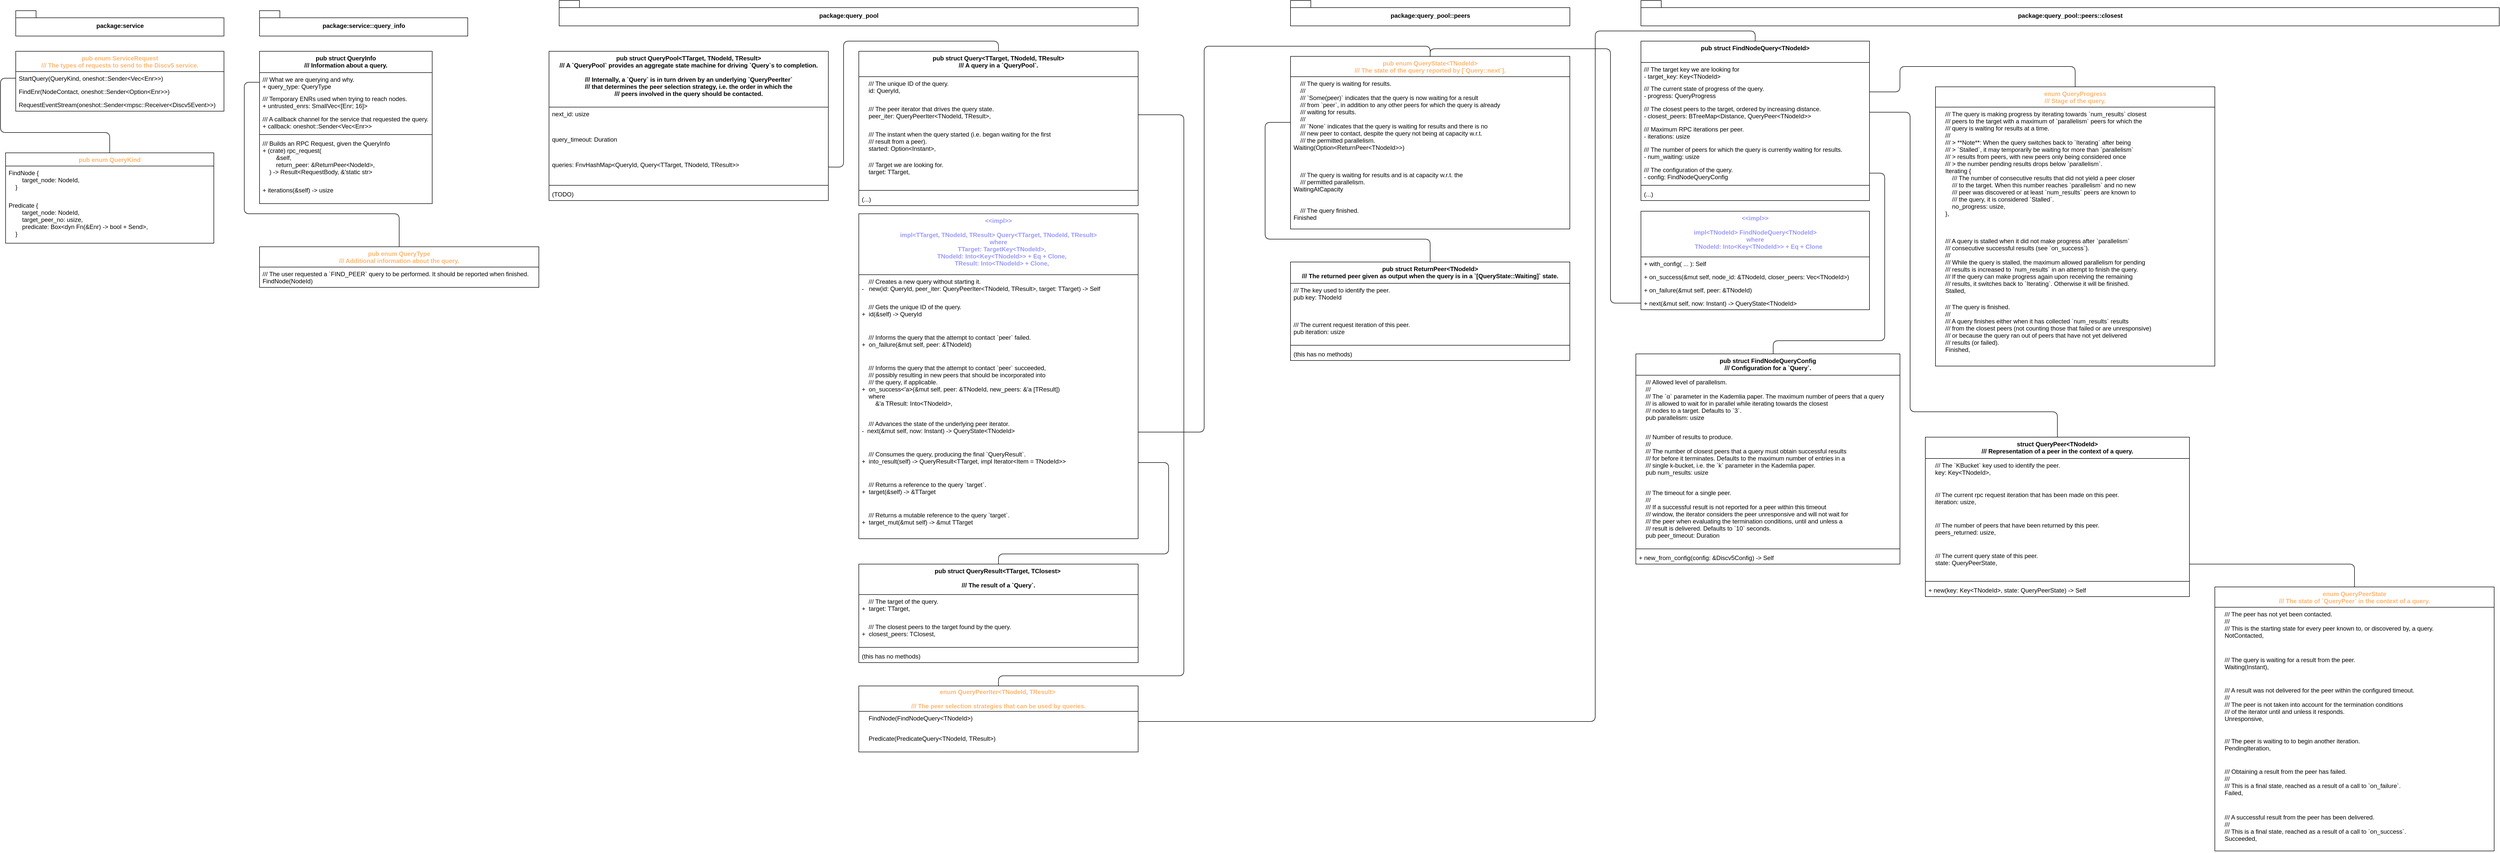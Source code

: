 <mxfile version="13.6.5">
    <diagram id="A8SA5iqdQammDAhF5BSR" name="Page-1">
        <mxGraphModel dx="2901" dy="1679" grid="1" gridSize="10" guides="1" tooltips="1" connect="1" arrows="1" fold="1" page="1" pageScale="1" pageWidth="827" pageHeight="1169" math="0" shadow="0">
            <root>
                <mxCell id="0"/>
                <mxCell id="1" parent="0"/>
                <mxCell id="6" value="package:service" style="shape=folder;fontStyle=1;spacingTop=10;tabWidth=40;tabHeight=14;tabPosition=left;html=1;" parent="1" vertex="1">
                    <mxGeometry x="40" y="40" width="410" height="50" as="geometry"/>
                </mxCell>
                <mxCell id="7" value="pub enum ServiceRequest&#10;/// The types of requests to send to the Discv5 service." style="swimlane;fontStyle=1;childLayout=stackLayout;horizontal=1;startSize=40;fillColor=none;horizontalStack=0;resizeParent=1;resizeParentMax=0;resizeLast=0;collapsible=1;marginBottom=0;fontColor=#FFB570;" parent="1" vertex="1">
                    <mxGeometry x="40" y="120" width="410" height="118" as="geometry">
                        <mxRectangle x="90" y="140" width="90" height="26" as="alternateBounds"/>
                    </mxGeometry>
                </mxCell>
                <mxCell id="8" value="StartQuery(QueryKind, oneshot::Sender&lt;Vec&lt;Enr&gt;&gt;)" style="text;strokeColor=none;fillColor=none;align=left;verticalAlign=top;spacingLeft=4;spacingRight=4;overflow=hidden;rotatable=0;points=[[0,0.5],[1,0.5]];portConstraint=eastwest;" parent="7" vertex="1">
                    <mxGeometry y="40" width="410" height="26" as="geometry"/>
                </mxCell>
                <mxCell id="9" value="FindEnr(NodeContact, oneshot::Sender&lt;Option&lt;Enr&gt;&gt;)" style="text;strokeColor=none;fillColor=none;align=left;verticalAlign=top;spacingLeft=4;spacingRight=4;overflow=hidden;rotatable=0;points=[[0,0.5],[1,0.5]];portConstraint=eastwest;" parent="7" vertex="1">
                    <mxGeometry y="66" width="410" height="26" as="geometry"/>
                </mxCell>
                <mxCell id="10" value="RequestEventStream(oneshot::Sender&lt;mpsc::Receiver&lt;Discv5Event&gt;&gt;)" style="text;strokeColor=none;fillColor=none;align=left;verticalAlign=top;spacingLeft=4;spacingRight=4;overflow=hidden;rotatable=0;points=[[0,0.5],[1,0.5]];portConstraint=eastwest;" parent="7" vertex="1">
                    <mxGeometry y="92" width="410" height="26" as="geometry"/>
                </mxCell>
                <mxCell id="15" value="" style="endArrow=none;html=1;edgeStyle=orthogonalEdgeStyle;entryX=0.5;entryY=0;entryDx=0;entryDy=0;" parent="1" source="8" target="11" edge="1">
                    <mxGeometry relative="1" as="geometry">
                        <mxPoint x="110" y="550" as="sourcePoint"/>
                        <mxPoint x="270" y="550" as="targetPoint"/>
                        <Array as="points">
                            <mxPoint x="10" y="173"/>
                            <mxPoint x="10" y="280"/>
                            <mxPoint x="225" y="280"/>
                        </Array>
                    </mxGeometry>
                </mxCell>
                <mxCell id="11" value="pub enum QueryKind" style="swimlane;fontStyle=1;childLayout=stackLayout;horizontal=1;startSize=26;fillColor=none;horizontalStack=0;resizeParent=1;resizeParentMax=0;resizeLast=0;collapsible=1;marginBottom=0;fontColor=#FFB570;" parent="1" vertex="1">
                    <mxGeometry x="20" y="320" width="410" height="178" as="geometry">
                        <mxRectangle x="90" y="140" width="90" height="26" as="alternateBounds"/>
                    </mxGeometry>
                </mxCell>
                <mxCell id="12" value="FindNode {&#10;        target_node: NodeId,&#10;    }" style="text;strokeColor=none;fillColor=none;align=left;verticalAlign=top;spacingLeft=4;spacingRight=4;overflow=hidden;rotatable=0;points=[[0,0.5],[1,0.5]];portConstraint=eastwest;" parent="11" vertex="1">
                    <mxGeometry y="26" width="410" height="64" as="geometry"/>
                </mxCell>
                <mxCell id="13" value="Predicate {&#10;        target_node: NodeId,&#10;        target_peer_no: usize,&#10;        predicate: Box&lt;dyn Fn(&amp;Enr) -&gt; bool + Send&gt;,&#10;    }" style="text;strokeColor=none;fillColor=none;align=left;verticalAlign=top;spacingLeft=4;spacingRight=4;overflow=hidden;rotatable=0;points=[[0,0.5],[1,0.5]];portConstraint=eastwest;" parent="11" vertex="1">
                    <mxGeometry y="90" width="410" height="88" as="geometry"/>
                </mxCell>
                <mxCell id="18" value="package:service::query_info" style="shape=folder;fontStyle=1;spacingTop=10;tabWidth=40;tabHeight=14;tabPosition=left;html=1;" parent="1" vertex="1">
                    <mxGeometry x="520" y="40" width="410" height="50" as="geometry"/>
                </mxCell>
                <mxCell id="19" value="pub struct QueryInfo&#10;/// Information about a query." style="swimlane;fontStyle=1;align=center;verticalAlign=top;childLayout=stackLayout;horizontal=1;startSize=42;horizontalStack=0;resizeParent=1;resizeParentMax=0;resizeLast=0;collapsible=1;marginBottom=0;" parent="1" vertex="1">
                    <mxGeometry x="520" y="120" width="340" height="300" as="geometry"/>
                </mxCell>
                <mxCell id="20" value="/// What we are querying and why.&#10;+ query_type: QueryType" style="text;strokeColor=none;fillColor=none;align=left;verticalAlign=top;spacingLeft=4;spacingRight=4;overflow=hidden;rotatable=0;points=[[0,0.5],[1,0.5]];portConstraint=eastwest;" parent="19" vertex="1">
                    <mxGeometry y="42" width="340" height="38" as="geometry"/>
                </mxCell>
                <mxCell id="25" value="/// Temporary ENRs used when trying to reach nodes.&#10;+ untrusted_enrs: SmallVec&lt;[Enr; 16]&gt;" style="text;strokeColor=none;fillColor=none;align=left;verticalAlign=top;spacingLeft=4;spacingRight=4;overflow=hidden;rotatable=0;points=[[0,0.5],[1,0.5]];portConstraint=eastwest;" parent="19" vertex="1">
                    <mxGeometry y="80" width="340" height="40" as="geometry"/>
                </mxCell>
                <mxCell id="26" value="/// A callback channel for the service that requested the query.&#10;+ callback: oneshot::Sender&lt;Vec&lt;Enr&gt;&gt;" style="text;strokeColor=none;fillColor=none;align=left;verticalAlign=top;spacingLeft=4;spacingRight=4;overflow=hidden;rotatable=0;points=[[0,0.5],[1,0.5]];portConstraint=eastwest;" parent="19" vertex="1">
                    <mxGeometry y="120" width="340" height="40" as="geometry"/>
                </mxCell>
                <mxCell id="21" value="" style="line;strokeWidth=1;fillColor=none;align=left;verticalAlign=middle;spacingTop=-1;spacingLeft=3;spacingRight=3;rotatable=0;labelPosition=right;points=[];portConstraint=eastwest;" parent="19" vertex="1">
                    <mxGeometry y="160" width="340" height="8" as="geometry"/>
                </mxCell>
                <mxCell id="22" value="/// Builds an RPC Request, given the QueryInfo&#10;+ (crate) rpc_request(&#10;        &amp;self,&#10;        return_peer: &amp;ReturnPeer&lt;NodeId&gt;,&#10;    ) -&gt; Result&lt;RequestBody, &amp;'static str&gt;" style="text;strokeColor=none;fillColor=none;align=left;verticalAlign=top;spacingLeft=4;spacingRight=4;overflow=hidden;rotatable=0;points=[[0,0.5],[1,0.5]];portConstraint=eastwest;" parent="19" vertex="1">
                    <mxGeometry y="168" width="340" height="92" as="geometry"/>
                </mxCell>
                <mxCell id="94" value="+ iterations(&amp;self) -&gt; usize" style="text;strokeColor=none;fillColor=none;align=left;verticalAlign=top;spacingLeft=4;spacingRight=4;overflow=hidden;rotatable=0;points=[[0,0.5],[1,0.5]];portConstraint=eastwest;" vertex="1" parent="19">
                    <mxGeometry y="260" width="340" height="40" as="geometry"/>
                </mxCell>
                <mxCell id="31" value="" style="endArrow=none;html=1;edgeStyle=orthogonalEdgeStyle;exitX=0;exitY=0.5;exitDx=0;exitDy=0;entryX=0.5;entryY=0;entryDx=0;entryDy=0;" parent="1" source="20" target="27" edge="1">
                    <mxGeometry relative="1" as="geometry">
                        <mxPoint x="590" y="580" as="sourcePoint"/>
                        <mxPoint x="750" y="580" as="targetPoint"/>
                        <Array as="points">
                            <mxPoint x="490" y="181"/>
                            <mxPoint x="490" y="440"/>
                            <mxPoint x="795" y="440"/>
                        </Array>
                    </mxGeometry>
                </mxCell>
                <mxCell id="34" value="package:query_pool::peers::closest" style="shape=folder;fontStyle=1;spacingTop=10;tabWidth=40;tabHeight=14;tabPosition=left;html=1;" parent="1" vertex="1">
                    <mxGeometry x="3240" y="20" width="1690" height="50" as="geometry"/>
                </mxCell>
                <mxCell id="55" value="" style="endArrow=none;html=1;edgeStyle=orthogonalEdgeStyle;entryX=0.52;entryY=-0.001;entryDx=0;entryDy=0;entryPerimeter=0;" parent="1" source="44" target="45" edge="1">
                    <mxGeometry relative="1" as="geometry">
                        <mxPoint x="3070" y="640" as="sourcePoint"/>
                        <mxPoint x="3230" y="640" as="targetPoint"/>
                        <Array as="points">
                            <mxPoint x="3720" y="360"/>
                            <mxPoint x="3720" y="690"/>
                            <mxPoint x="3500" y="690"/>
                        </Array>
                    </mxGeometry>
                </mxCell>
                <mxCell id="79" value="" style="endArrow=none;html=1;edgeStyle=orthogonalEdgeStyle;fontColor=#FFB570;entryX=0.5;entryY=0;entryDx=0;entryDy=0;exitX=0;exitY=0.5;exitDx=0;exitDy=0;" edge="1" parent="1" source="74" target="75">
                    <mxGeometry relative="1" as="geometry">
                        <mxPoint x="2836" y="690" as="sourcePoint"/>
                        <mxPoint x="2216" y="860" as="targetPoint"/>
                        <Array as="points">
                            <mxPoint x="3180" y="616"/>
                            <mxPoint x="3180" y="115"/>
                            <mxPoint x="2825" y="115"/>
                        </Array>
                    </mxGeometry>
                </mxCell>
                <mxCell id="27" value="pub enum QueryType&#10;/// Additional information about the query." style="swimlane;fontStyle=1;childLayout=stackLayout;horizontal=1;startSize=40;fillColor=none;horizontalStack=0;resizeParent=1;resizeParentMax=0;resizeLast=0;collapsible=1;marginBottom=0;labelBackgroundColor=none;fontColor=#FFB570;" parent="1" vertex="1">
                    <mxGeometry x="520" y="505" width="550" height="80" as="geometry">
                        <mxRectangle x="90" y="140" width="90" height="26" as="alternateBounds"/>
                    </mxGeometry>
                </mxCell>
                <mxCell id="28" value="/// The user requested a `FIND_PEER` query to be performed. It should be reported when finished.&#10;FindNode(NodeId)" style="text;strokeColor=none;fillColor=none;align=left;verticalAlign=top;spacingLeft=4;spacingRight=4;overflow=hidden;rotatable=0;points=[[0,0.5],[1,0.5]];portConstraint=eastwest;" parent="27" vertex="1">
                    <mxGeometry y="40" width="550" height="40" as="geometry"/>
                </mxCell>
                <mxCell id="95" value="" style="endArrow=none;html=1;edgeStyle=orthogonalEdgeStyle;fontColor=#FFB570;exitX=0;exitY=0.5;exitDx=0;exitDy=0;entryX=0.5;entryY=0;entryDx=0;entryDy=0;" edge="1" parent="1" source="76" target="82">
                    <mxGeometry relative="1" as="geometry">
                        <mxPoint x="2070" y="500" as="sourcePoint"/>
                        <mxPoint x="2220" y="510" as="targetPoint"/>
                        <Array as="points">
                            <mxPoint x="2500" y="260"/>
                            <mxPoint x="2500" y="490"/>
                            <mxPoint x="2825" y="490"/>
                        </Array>
                    </mxGeometry>
                </mxCell>
                <mxCell id="98" value="package:query_pool::peers" style="shape=folder;fontStyle=1;spacingTop=10;tabWidth=40;tabHeight=14;tabPosition=left;html=1;" vertex="1" parent="1">
                    <mxGeometry x="2550" y="20" width="550.06" height="50" as="geometry"/>
                </mxCell>
                <mxCell id="103" value="" style="endArrow=none;html=1;edgeStyle=orthogonalEdgeStyle;entryX=0.5;entryY=0;entryDx=0;entryDy=0;exitX=1;exitY=0.5;exitDx=0;exitDy=0;" edge="1" parent="1" source="37" target="99">
                    <mxGeometry relative="1" as="geometry">
                        <mxPoint x="3700" y="370" as="sourcePoint"/>
                        <mxPoint x="4040.4" y="160.586" as="targetPoint"/>
                        <Array as="points">
                            <mxPoint x="3750" y="200"/>
                            <mxPoint x="3750" y="150"/>
                            <mxPoint x="4095" y="150"/>
                        </Array>
                    </mxGeometry>
                </mxCell>
                <mxCell id="111" value="" style="endArrow=none;html=1;edgeStyle=orthogonalEdgeStyle;entryX=0.5;entryY=0;entryDx=0;entryDy=0;exitX=1;exitY=0.5;exitDx=0;exitDy=0;" edge="1" parent="1" source="38" target="104">
                    <mxGeometry relative="1" as="geometry">
                        <mxPoint x="3700" y="370.059" as="sourcePoint"/>
                        <mxPoint x="4040.4" y="160.586" as="targetPoint"/>
                        <Array as="points">
                            <mxPoint x="3770" y="240"/>
                            <mxPoint x="3770" y="830"/>
                            <mxPoint x="4060" y="830"/>
                        </Array>
                    </mxGeometry>
                </mxCell>
                <mxCell id="119" value="" style="endArrow=none;html=1;edgeStyle=orthogonalEdgeStyle;exitX=1;exitY=0.5;exitDx=0;exitDy=0;entryX=0.5;entryY=0;entryDx=0;entryDy=0;" edge="1" parent="1" source="110" target="112">
                    <mxGeometry relative="1" as="geometry">
                        <mxPoint x="3700" y="250" as="sourcePoint"/>
                        <mxPoint x="4339.06" y="590" as="targetPoint"/>
                        <Array as="points">
                            <mxPoint x="4645" y="1130"/>
                        </Array>
                    </mxGeometry>
                </mxCell>
                <mxCell id="120" value="package:query_pool" style="shape=folder;fontStyle=1;spacingTop=10;tabWidth=40;tabHeight=14;tabPosition=left;html=1;" vertex="1" parent="1">
                    <mxGeometry x="1110" y="20" width="1140" height="50" as="geometry"/>
                </mxCell>
                <mxCell id="121" value="pub struct QueryPool&lt;TTarget, TNodeId, TResult&gt;&#10;/// A `QueryPool` provides an aggregate state machine for driving `Query`s to completion.&#10;&#10;/// Internally, a `Query` is in turn driven by an underlying `QueryPeerIter`&#10;/// that determines the peer selection strategy, i.e. the order in which the&#10;/// peers involved in the query should be contacted.&#10;" style="swimlane;fontStyle=1;align=center;verticalAlign=top;childLayout=stackLayout;horizontal=1;startSize=110;horizontalStack=0;resizeParent=1;resizeParentMax=0;resizeLast=0;collapsible=1;marginBottom=0;" vertex="1" parent="1">
                    <mxGeometry x="1090" y="120" width="550" height="294" as="geometry"/>
                </mxCell>
                <mxCell id="122" value="next_id: usize" style="text;strokeColor=none;fillColor=none;align=left;verticalAlign=top;spacingLeft=4;spacingRight=4;overflow=hidden;rotatable=0;points=[[0,0.5],[1,0.5]];portConstraint=eastwest;" vertex="1" parent="121">
                    <mxGeometry y="110" width="550" height="50" as="geometry"/>
                </mxCell>
                <mxCell id="123" value="query_timeout: Duration" style="text;strokeColor=none;fillColor=none;align=left;verticalAlign=top;spacingLeft=4;spacingRight=4;overflow=hidden;rotatable=0;points=[[0,0.5],[1,0.5]];portConstraint=eastwest;" vertex="1" parent="121">
                    <mxGeometry y="160" width="550" height="50" as="geometry"/>
                </mxCell>
                <mxCell id="128" value="queries: FnvHashMap&lt;QueryId, Query&lt;TTarget, TNodeId, TResult&gt;&gt;" style="text;strokeColor=none;fillColor=none;align=left;verticalAlign=top;spacingLeft=4;spacingRight=4;overflow=hidden;rotatable=0;points=[[0,0.5],[1,0.5]];portConstraint=eastwest;" vertex="1" parent="121">
                    <mxGeometry y="210" width="550" height="50" as="geometry"/>
                </mxCell>
                <mxCell id="124" value="" style="line;strokeWidth=1;fillColor=none;align=left;verticalAlign=middle;spacingTop=-1;spacingLeft=3;spacingRight=3;rotatable=0;labelPosition=right;points=[];portConstraint=eastwest;" vertex="1" parent="121">
                    <mxGeometry y="260" width="550" height="8" as="geometry"/>
                </mxCell>
                <mxCell id="125" value="(TODO)" style="text;strokeColor=none;fillColor=none;align=left;verticalAlign=top;spacingLeft=4;spacingRight=4;overflow=hidden;rotatable=0;points=[[0,0.5],[1,0.5]];portConstraint=eastwest;" vertex="1" parent="121">
                    <mxGeometry y="268" width="550" height="26" as="geometry"/>
                </mxCell>
                <mxCell id="150" value="" style="endArrow=none;html=1;edgeStyle=orthogonalEdgeStyle;fontColor=#FFB570;exitX=0.5;exitY=0;exitDx=0;exitDy=0;entryX=1;entryY=0.5;entryDx=0;entryDy=0;" edge="1" parent="1" source="75" target="146">
                    <mxGeometry relative="1" as="geometry">
                        <mxPoint x="1740" y="265" as="sourcePoint"/>
                        <mxPoint x="2015.0" y="540" as="targetPoint"/>
                        <Array as="points">
                            <mxPoint x="2825" y="110"/>
                            <mxPoint x="2380" y="110"/>
                            <mxPoint x="2380" y="870"/>
                        </Array>
                    </mxGeometry>
                </mxCell>
                <mxCell id="158" value="" style="endArrow=none;html=1;edgeStyle=orthogonalEdgeStyle;fontColor=#FFB570;exitX=1;exitY=0.5;exitDx=0;exitDy=0;entryX=0.5;entryY=0;entryDx=0;entryDy=0;" edge="1" parent="1" source="147" target="151">
                    <mxGeometry relative="1" as="geometry">
                        <mxPoint x="1859.94" y="1100" as="sourcePoint"/>
                        <mxPoint x="2134.94" y="1375" as="targetPoint"/>
                        <Array as="points">
                            <mxPoint x="2310" y="930"/>
                            <mxPoint x="2310" y="1110"/>
                            <mxPoint x="1975" y="1110"/>
                        </Array>
                    </mxGeometry>
                </mxCell>
                <mxCell id="159" value="" style="endArrow=none;html=1;edgeStyle=orthogonalEdgeStyle;fontColor=#FFB570;exitX=1;exitY=0.361;exitDx=0;exitDy=0;entryX=0.5;entryY=0;entryDx=0;entryDy=0;exitPerimeter=0;" edge="1" parent="1" source="128" target="129">
                    <mxGeometry relative="1" as="geometry">
                        <mxPoint x="1749.94" y="364" as="sourcePoint"/>
                        <mxPoint x="2024.94" y="639" as="targetPoint"/>
                        <Array as="points">
                            <mxPoint x="1670" y="348"/>
                            <mxPoint x="1670" y="100"/>
                            <mxPoint x="1975" y="100"/>
                        </Array>
                    </mxGeometry>
                </mxCell>
                <mxCell id="35" value="pub struct FindNodeQuery&lt;TNodeId&gt;" style="swimlane;fontStyle=1;align=center;verticalAlign=top;childLayout=stackLayout;horizontal=1;startSize=42;horizontalStack=0;resizeParent=1;resizeParentMax=0;resizeLast=0;collapsible=1;marginBottom=0;" parent="1" vertex="1">
                    <mxGeometry x="3240" y="100" width="450" height="314" as="geometry"/>
                </mxCell>
                <mxCell id="36" value="/// The target key we are looking for&#10;- target_key: Key&lt;TNodeId&gt;" style="text;strokeColor=none;fillColor=none;align=left;verticalAlign=top;spacingLeft=4;spacingRight=4;overflow=hidden;rotatable=0;points=[[0,0.5],[1,0.5]];portConstraint=eastwest;" parent="35" vertex="1">
                    <mxGeometry y="42" width="450" height="38" as="geometry"/>
                </mxCell>
                <mxCell id="37" value="/// The current state of progress of the query.&#10;- progress: QueryProgress" style="text;strokeColor=none;fillColor=none;align=left;verticalAlign=top;spacingLeft=4;spacingRight=4;overflow=hidden;rotatable=0;points=[[0,0.5],[1,0.5]];portConstraint=eastwest;" parent="35" vertex="1">
                    <mxGeometry y="80" width="450" height="40" as="geometry"/>
                </mxCell>
                <mxCell id="38" value="/// The closest peers to the target, ordered by increasing distance.&#10;- closest_peers: BTreeMap&lt;Distance, QueryPeer&lt;TNodeId&gt;&gt;" style="text;strokeColor=none;fillColor=none;align=left;verticalAlign=top;spacingLeft=4;spacingRight=4;overflow=hidden;rotatable=0;points=[[0,0.5],[1,0.5]];portConstraint=eastwest;" parent="35" vertex="1">
                    <mxGeometry y="120" width="450" height="40" as="geometry"/>
                </mxCell>
                <mxCell id="42" value="/// Maximum RPC iterations per peer.&#10;- iterations: usize" style="text;strokeColor=none;fillColor=none;align=left;verticalAlign=top;spacingLeft=4;spacingRight=4;overflow=hidden;rotatable=0;points=[[0,0.5],[1,0.5]];portConstraint=eastwest;" parent="35" vertex="1">
                    <mxGeometry y="160" width="450" height="40" as="geometry"/>
                </mxCell>
                <mxCell id="43" value="/// The number of peers for which the query is currently waiting for results.&#10;- num_waiting: usize" style="text;strokeColor=none;fillColor=none;align=left;verticalAlign=top;spacingLeft=4;spacingRight=4;overflow=hidden;rotatable=0;points=[[0,0.5],[1,0.5]];portConstraint=eastwest;" parent="35" vertex="1">
                    <mxGeometry y="200" width="450" height="40" as="geometry"/>
                </mxCell>
                <mxCell id="44" value="/// The configuration of the query.&#10;- config: FindNodeQueryConfig" style="text;strokeColor=none;fillColor=none;align=left;verticalAlign=top;spacingLeft=4;spacingRight=4;overflow=hidden;rotatable=0;points=[[0,0.5],[1,0.5]];portConstraint=eastwest;" parent="35" vertex="1">
                    <mxGeometry y="240" width="450" height="40" as="geometry"/>
                </mxCell>
                <mxCell id="39" value="" style="line;strokeWidth=1;fillColor=none;align=left;verticalAlign=middle;spacingTop=-1;spacingLeft=3;spacingRight=3;rotatable=0;labelPosition=right;points=[];portConstraint=eastwest;" parent="35" vertex="1">
                    <mxGeometry y="280" width="450" height="8" as="geometry"/>
                </mxCell>
                <mxCell id="41" value="(...)" style="text;strokeColor=none;fillColor=none;align=left;verticalAlign=top;spacingLeft=4;spacingRight=4;overflow=hidden;rotatable=0;points=[[0,0.5],[1,0.5]];portConstraint=eastwest;" parent="35" vertex="1">
                    <mxGeometry y="288" width="450" height="26" as="geometry"/>
                </mxCell>
                <mxCell id="63" value="&lt;&lt;impl&gt;&gt;&#10;&#10;impl&lt;TNodeId&gt; FindNodeQuery&lt;TNodeId&gt;&#10;where&#10;    TNodeId: Into&lt;Key&lt;TNodeId&gt;&gt; + Eq + Clone" style="swimlane;fontStyle=1;align=center;verticalAlign=top;childLayout=stackLayout;horizontal=1;startSize=90;horizontalStack=0;resizeParent=1;resizeParentMax=0;resizeLast=0;collapsible=1;marginBottom=0;fontColor=#9999FF;" vertex="1" parent="1">
                    <mxGeometry x="3240" y="435" width="450" height="194" as="geometry"/>
                </mxCell>
                <mxCell id="71" value="+ with_config( ... ): Self" style="text;strokeColor=none;fillColor=none;align=left;verticalAlign=top;spacingLeft=4;spacingRight=4;overflow=hidden;rotatable=0;points=[[0,0.5],[1,0.5]];portConstraint=eastwest;" vertex="1" parent="63">
                    <mxGeometry y="90" width="450" height="26" as="geometry"/>
                </mxCell>
                <mxCell id="72" value="+ on_success(&amp;mut self, node_id: &amp;TNodeId, closer_peers: Vec&lt;TNodeId&gt;)" style="text;strokeColor=none;fillColor=none;align=left;verticalAlign=top;spacingLeft=4;spacingRight=4;overflow=hidden;rotatable=0;points=[[0,0.5],[1,0.5]];portConstraint=eastwest;" vertex="1" parent="63">
                    <mxGeometry y="116" width="450" height="26" as="geometry"/>
                </mxCell>
                <mxCell id="73" value="+ on_failure(&amp;mut self, peer: &amp;TNodeId)" style="text;strokeColor=none;fillColor=none;align=left;verticalAlign=top;spacingLeft=4;spacingRight=4;overflow=hidden;rotatable=0;points=[[0,0.5],[1,0.5]];portConstraint=eastwest;" vertex="1" parent="63">
                    <mxGeometry y="142" width="450" height="26" as="geometry"/>
                </mxCell>
                <mxCell id="74" value="+ next(&amp;mut self, now: Instant) -&gt; QueryState&lt;TNodeId&gt;" style="text;strokeColor=none;fillColor=none;align=left;verticalAlign=top;spacingLeft=4;spacingRight=4;overflow=hidden;rotatable=0;points=[[0,0.5],[1,0.5]];portConstraint=eastwest;" vertex="1" parent="63">
                    <mxGeometry y="168" width="450" height="26" as="geometry"/>
                </mxCell>
                <mxCell id="75" value="pub enum QueryState&lt;TNodeId&gt;&#10;/// The state of the query reported by [`Query::next`]." style="swimlane;fontStyle=1;childLayout=stackLayout;horizontal=1;startSize=40;fillColor=none;horizontalStack=0;resizeParent=1;resizeParentMax=0;resizeLast=0;collapsible=1;marginBottom=0;fontColor=#FFB570;" vertex="1" parent="1">
                    <mxGeometry x="2550" y="130" width="550" height="340" as="geometry">
                        <mxRectangle x="90" y="140" width="90" height="26" as="alternateBounds"/>
                    </mxGeometry>
                </mxCell>
                <mxCell id="76" value="    /// The query is waiting for results.&#10;    ///&#10;    /// `Some(peer)` indicates that the query is now waiting for a result&#10;    /// from `peer`, in addition to any other peers for which the query is already&#10;    /// waiting for results.&#10;    ///&#10;    /// `None` indicates that the query is waiting for results and there is no&#10;    /// new peer to contact, despite the query not being at capacity w.r.t.&#10;    /// the permitted parallelism.&#10;Waiting(Option&lt;ReturnPeer&lt;TNodeId&gt;&gt;)" style="text;strokeColor=none;fillColor=none;align=left;verticalAlign=top;spacingLeft=4;spacingRight=4;overflow=hidden;rotatable=0;points=[[0,0.5],[1,0.5]];portConstraint=eastwest;" vertex="1" parent="75">
                    <mxGeometry y="40" width="550" height="180" as="geometry"/>
                </mxCell>
                <mxCell id="77" value="    /// The query is waiting for results and is at capacity w.r.t. the&#10;    /// permitted parallelism.&#10;WaitingAtCapacity" style="text;strokeColor=none;fillColor=none;align=left;verticalAlign=top;spacingLeft=4;spacingRight=4;overflow=hidden;rotatable=0;points=[[0,0.5],[1,0.5]];portConstraint=eastwest;" vertex="1" parent="75">
                    <mxGeometry y="220" width="550" height="70" as="geometry"/>
                </mxCell>
                <mxCell id="78" value="    /// The query finished.&#10;Finished" style="text;strokeColor=none;fillColor=none;align=left;verticalAlign=top;spacingLeft=4;spacingRight=4;overflow=hidden;rotatable=0;points=[[0,0.5],[1,0.5]];portConstraint=eastwest;" vertex="1" parent="75">
                    <mxGeometry y="290" width="550" height="50" as="geometry"/>
                </mxCell>
                <mxCell id="82" value="pub struct ReturnPeer&lt;TNodeId&gt;&#10;/// The returned peer given as output when the query is in a `[QueryState::Waiting]` state." style="swimlane;fontStyle=1;align=center;verticalAlign=top;childLayout=stackLayout;horizontal=1;startSize=42;horizontalStack=0;resizeParent=1;resizeParentMax=0;resizeLast=0;collapsible=1;marginBottom=0;" vertex="1" parent="1">
                    <mxGeometry x="2550" y="535" width="550" height="194" as="geometry"/>
                </mxCell>
                <mxCell id="83" value="/// The key used to identify the peer.&#10;pub key: TNodeId" style="text;strokeColor=none;fillColor=none;align=left;verticalAlign=top;spacingLeft=4;spacingRight=4;overflow=hidden;rotatable=0;points=[[0,0.5],[1,0.5]];portConstraint=eastwest;" vertex="1" parent="82">
                    <mxGeometry y="42" width="550" height="68" as="geometry"/>
                </mxCell>
                <mxCell id="84" value="/// The current request iteration of this peer.&#10;pub iteration: usize" style="text;strokeColor=none;fillColor=none;align=left;verticalAlign=top;spacingLeft=4;spacingRight=4;overflow=hidden;rotatable=0;points=[[0,0.5],[1,0.5]];portConstraint=eastwest;" vertex="1" parent="82">
                    <mxGeometry y="110" width="550" height="50" as="geometry"/>
                </mxCell>
                <mxCell id="86" value="" style="line;strokeWidth=1;fillColor=none;align=left;verticalAlign=middle;spacingTop=-1;spacingLeft=3;spacingRight=3;rotatable=0;labelPosition=right;points=[];portConstraint=eastwest;" vertex="1" parent="82">
                    <mxGeometry y="160" width="550" height="8" as="geometry"/>
                </mxCell>
                <mxCell id="87" value="(this has no methods)" style="text;strokeColor=none;fillColor=none;align=left;verticalAlign=top;spacingLeft=4;spacingRight=4;overflow=hidden;rotatable=0;points=[[0,0.5],[1,0.5]];portConstraint=eastwest;" vertex="1" parent="82">
                    <mxGeometry y="168" width="550" height="26" as="geometry"/>
                </mxCell>
                <mxCell id="129" value="pub struct Query&lt;TTarget, TNodeId, TResult&gt;&#10;/// A query in a `QueryPool`." style="swimlane;fontStyle=1;align=center;verticalAlign=top;childLayout=stackLayout;horizontal=1;startSize=50;horizontalStack=0;resizeParent=1;resizeParentMax=0;resizeLast=0;collapsible=1;marginBottom=0;" vertex="1" parent="1">
                    <mxGeometry x="1700" y="120" width="550" height="304" as="geometry"/>
                </mxCell>
                <mxCell id="130" value="    /// The unique ID of the query.&#10;    id: QueryId," style="text;strokeColor=none;fillColor=none;align=left;verticalAlign=top;spacingLeft=4;spacingRight=4;overflow=hidden;rotatable=0;points=[[0,0.5],[1,0.5]];portConstraint=eastwest;" vertex="1" parent="129">
                    <mxGeometry y="50" width="550" height="50" as="geometry"/>
                </mxCell>
                <mxCell id="131" value="    /// The peer iterator that drives the query state.&#10;    peer_iter: QueryPeerIter&lt;TNodeId, TResult&gt;,&#10;" style="text;strokeColor=none;fillColor=none;align=left;verticalAlign=top;spacingLeft=4;spacingRight=4;overflow=hidden;rotatable=0;points=[[0,0.5],[1,0.5]];portConstraint=eastwest;" vertex="1" parent="129">
                    <mxGeometry y="100" width="550" height="50" as="geometry"/>
                </mxCell>
                <mxCell id="139" value="    /// The instant when the query started (i.e. began waiting for the first&#10;    /// result from a peer).&#10;    started: Option&lt;Instant&gt;,&#10;" style="text;strokeColor=none;fillColor=none;align=left;verticalAlign=top;spacingLeft=4;spacingRight=4;overflow=hidden;rotatable=0;points=[[0,0.5],[1,0.5]];portConstraint=eastwest;" vertex="1" parent="129">
                    <mxGeometry y="150" width="550" height="60" as="geometry"/>
                </mxCell>
                <mxCell id="132" value="    /// Target we are looking for.&#10;    target: TTarget,&#10;" style="text;strokeColor=none;fillColor=none;align=left;verticalAlign=top;spacingLeft=4;spacingRight=4;overflow=hidden;rotatable=0;points=[[0,0.5],[1,0.5]];portConstraint=eastwest;" vertex="1" parent="129">
                    <mxGeometry y="210" width="550" height="60" as="geometry"/>
                </mxCell>
                <mxCell id="133" value="" style="line;strokeWidth=1;fillColor=none;align=left;verticalAlign=middle;spacingTop=-1;spacingLeft=3;spacingRight=3;rotatable=0;labelPosition=right;points=[];portConstraint=eastwest;" vertex="1" parent="129">
                    <mxGeometry y="270" width="550" height="8" as="geometry"/>
                </mxCell>
                <mxCell id="134" value="(...)" style="text;strokeColor=none;fillColor=none;align=left;verticalAlign=top;spacingLeft=4;spacingRight=4;overflow=hidden;rotatable=0;points=[[0,0.5],[1,0.5]];portConstraint=eastwest;" vertex="1" parent="129">
                    <mxGeometry y="278" width="550" height="26" as="geometry"/>
                </mxCell>
                <mxCell id="140" value="&lt;&lt;impl&gt;&gt;&#10;&#10;impl&lt;TTarget, TNodeId, TResult&gt; Query&lt;TTarget, TNodeId, TResult&gt;&#10;where&#10;    TTarget: TargetKey&lt;TNodeId&gt;,&#10;    TNodeId: Into&lt;Key&lt;TNodeId&gt;&gt; + Eq + Clone,&#10;    TResult: Into&lt;TNodeId&gt; + Clone,&#10;" style="swimlane;fontStyle=1;align=center;verticalAlign=top;childLayout=stackLayout;horizontal=1;startSize=120;horizontalStack=0;resizeParent=1;resizeParentMax=0;resizeLast=0;collapsible=1;marginBottom=0;fontColor=#9999FF;" vertex="1" parent="1">
                    <mxGeometry x="1700" y="440" width="550" height="640" as="geometry"/>
                </mxCell>
                <mxCell id="141" value="    /// Creates a new query without starting it.&#10;-   new(id: QueryId, peer_iter: QueryPeerIter&lt;TNodeId, TResult&gt;, target: TTarget) -&gt; Self &#10;" style="text;strokeColor=none;fillColor=none;align=left;verticalAlign=top;spacingLeft=4;spacingRight=4;overflow=hidden;rotatable=0;points=[[0,0.5],[1,0.5]];portConstraint=eastwest;" vertex="1" parent="140">
                    <mxGeometry y="120" width="550" height="50" as="geometry"/>
                </mxCell>
                <mxCell id="142" value="    /// Gets the unique ID of the query.&#10;+  id(&amp;self) -&gt; QueryId &#10;" style="text;strokeColor=none;fillColor=none;align=left;verticalAlign=top;spacingLeft=4;spacingRight=4;overflow=hidden;rotatable=0;points=[[0,0.5],[1,0.5]];portConstraint=eastwest;" vertex="1" parent="140">
                    <mxGeometry y="170" width="550" height="60" as="geometry"/>
                </mxCell>
                <mxCell id="143" value="    /// Informs the query that the attempt to contact `peer` failed.&#10;+  on_failure(&amp;mut self, peer: &amp;TNodeId)&#10;" style="text;strokeColor=none;fillColor=none;align=left;verticalAlign=top;spacingLeft=4;spacingRight=4;overflow=hidden;rotatable=0;points=[[0,0.5],[1,0.5]];portConstraint=eastwest;" vertex="1" parent="140">
                    <mxGeometry y="230" width="550" height="60" as="geometry"/>
                </mxCell>
                <mxCell id="145" value="    /// Informs the query that the attempt to contact `peer` succeeded,&#10;    /// possibly resulting in new peers that should be incorporated into&#10;    /// the query, if applicable.&#10;+  on_success&lt;'a&gt;(&amp;mut self, peer: &amp;TNodeId, new_peers: &amp;'a [TResult])&#10;    where&#10;        &amp;'a TResult: Into&lt;TNodeId&gt;,&#10;" style="text;strokeColor=none;fillColor=none;align=left;verticalAlign=top;spacingLeft=4;spacingRight=4;overflow=hidden;rotatable=0;points=[[0,0.5],[1,0.5]];portConstraint=eastwest;" vertex="1" parent="140">
                    <mxGeometry y="290" width="550" height="110" as="geometry"/>
                </mxCell>
                <mxCell id="146" value="    /// Advances the state of the underlying peer iterator.&#10;-  next(&amp;mut self, now: Instant) -&gt; QueryState&lt;TNodeId&gt;&#10;" style="text;strokeColor=none;fillColor=none;align=left;verticalAlign=top;spacingLeft=4;spacingRight=4;overflow=hidden;rotatable=0;points=[[0,0.5],[1,0.5]];portConstraint=eastwest;" vertex="1" parent="140">
                    <mxGeometry y="400" width="550" height="60" as="geometry"/>
                </mxCell>
                <mxCell id="147" value="    /// Consumes the query, producing the final `QueryResult`.&#10;+  into_result(self) -&gt; QueryResult&lt;TTarget, impl Iterator&lt;Item = TNodeId&gt;&gt;&#10;" style="text;strokeColor=none;fillColor=none;align=left;verticalAlign=top;spacingLeft=4;spacingRight=4;overflow=hidden;rotatable=0;points=[[0,0.5],[1,0.5]];portConstraint=eastwest;" vertex="1" parent="140">
                    <mxGeometry y="460" width="550" height="60" as="geometry"/>
                </mxCell>
                <mxCell id="148" value="    /// Returns a reference to the query `target`.&#10;+  target(&amp;self) -&gt; &amp;TTarget" style="text;strokeColor=none;fillColor=none;align=left;verticalAlign=top;spacingLeft=4;spacingRight=4;overflow=hidden;rotatable=0;points=[[0,0.5],[1,0.5]];portConstraint=eastwest;" vertex="1" parent="140">
                    <mxGeometry y="520" width="550" height="60" as="geometry"/>
                </mxCell>
                <mxCell id="144" value="    /// Returns a mutable reference to the query `target`.&#10;+  target_mut(&amp;mut self) -&gt; &amp;mut TTarget &#10;" style="text;strokeColor=none;fillColor=none;align=left;verticalAlign=top;spacingLeft=4;spacingRight=4;overflow=hidden;rotatable=0;points=[[0,0.5],[1,0.5]];portConstraint=eastwest;" vertex="1" parent="140">
                    <mxGeometry y="580" width="550" height="60" as="geometry"/>
                </mxCell>
                <mxCell id="151" value="pub struct QueryResult&lt;TTarget, TClosest&gt; &#10;&#10;/// The result of a `Query`." style="swimlane;fontStyle=1;align=center;verticalAlign=top;childLayout=stackLayout;horizontal=1;startSize=60;horizontalStack=0;resizeParent=1;resizeParentMax=0;resizeLast=0;collapsible=1;marginBottom=0;" vertex="1" parent="1">
                    <mxGeometry x="1700" y="1130" width="550" height="194" as="geometry"/>
                </mxCell>
                <mxCell id="152" value="    /// The target of the query.&#10;+  target: TTarget,&#10;" style="text;strokeColor=none;fillColor=none;align=left;verticalAlign=top;spacingLeft=4;spacingRight=4;overflow=hidden;rotatable=0;points=[[0,0.5],[1,0.5]];portConstraint=eastwest;" vertex="1" parent="151">
                    <mxGeometry y="60" width="550" height="50" as="geometry"/>
                </mxCell>
                <mxCell id="153" value="    /// The closest peers to the target found by the query.&#10;+  closest_peers: TClosest,&#10;" style="text;strokeColor=none;fillColor=none;align=left;verticalAlign=top;spacingLeft=4;spacingRight=4;overflow=hidden;rotatable=0;points=[[0,0.5],[1,0.5]];portConstraint=eastwest;" vertex="1" parent="151">
                    <mxGeometry y="110" width="550" height="50" as="geometry"/>
                </mxCell>
                <mxCell id="156" value="" style="line;strokeWidth=1;fillColor=none;align=left;verticalAlign=middle;spacingTop=-1;spacingLeft=3;spacingRight=3;rotatable=0;labelPosition=right;points=[];portConstraint=eastwest;" vertex="1" parent="151">
                    <mxGeometry y="160" width="550" height="8" as="geometry"/>
                </mxCell>
                <mxCell id="157" value="(this has no methods)" style="text;strokeColor=none;fillColor=none;align=left;verticalAlign=top;spacingLeft=4;spacingRight=4;overflow=hidden;rotatable=0;points=[[0,0.5],[1,0.5]];portConstraint=eastwest;" vertex="1" parent="151">
                    <mxGeometry y="168" width="550" height="26" as="geometry"/>
                </mxCell>
                <mxCell id="160" value="enum QueryPeerIter&lt;TNodeId, TResult&gt; &#10;&#10;/// The peer selection strategies that can be used by queries." style="swimlane;fontStyle=1;childLayout=stackLayout;horizontal=1;startSize=50;fillColor=none;horizontalStack=0;resizeParent=1;resizeParentMax=0;resizeLast=0;collapsible=1;marginBottom=0;labelBackgroundColor=none;fontColor=#FFB570;" vertex="1" parent="1">
                    <mxGeometry x="1700" y="1370" width="550" height="130" as="geometry">
                        <mxRectangle x="90" y="140" width="90" height="26" as="alternateBounds"/>
                    </mxGeometry>
                </mxCell>
                <mxCell id="161" value="    FindNode(FindNodeQuery&lt;TNodeId&gt;)&#10;" style="text;strokeColor=none;fillColor=none;align=left;verticalAlign=top;spacingLeft=4;spacingRight=4;overflow=hidden;rotatable=0;points=[[0,0.5],[1,0.5]];portConstraint=eastwest;" vertex="1" parent="160">
                    <mxGeometry y="50" width="550" height="40" as="geometry"/>
                </mxCell>
                <mxCell id="162" value="    Predicate(PredicateQuery&lt;TNodeId, TResult&gt;)" style="text;strokeColor=none;fillColor=none;align=left;verticalAlign=top;spacingLeft=4;spacingRight=4;overflow=hidden;rotatable=0;points=[[0,0.5],[1,0.5]];portConstraint=eastwest;" vertex="1" parent="160">
                    <mxGeometry y="90" width="550" height="40" as="geometry"/>
                </mxCell>
                <mxCell id="163" value="" style="endArrow=none;html=1;edgeStyle=orthogonalEdgeStyle;fontColor=#FFB570;exitX=1;exitY=0.5;exitDx=0;exitDy=0;entryX=0.5;entryY=0;entryDx=0;entryDy=0;" edge="1" parent="1" source="131" target="160">
                    <mxGeometry relative="1" as="geometry">
                        <mxPoint x="2335.0" y="969" as="sourcePoint"/>
                        <mxPoint x="2060.0" y="1169" as="targetPoint"/>
                        <Array as="points">
                            <mxPoint x="2340" y="245"/>
                            <mxPoint x="2340" y="1350"/>
                            <mxPoint x="1975" y="1350"/>
                        </Array>
                    </mxGeometry>
                </mxCell>
                <mxCell id="164" value="" style="endArrow=none;html=1;edgeStyle=orthogonalEdgeStyle;fontColor=#FFB570;exitX=0.5;exitY=0;exitDx=0;exitDy=0;entryX=1;entryY=0.5;entryDx=0;entryDy=0;" edge="1" parent="1" source="35" target="161">
                    <mxGeometry relative="1" as="geometry">
                        <mxPoint x="2705.0" y="1200" as="sourcePoint"/>
                        <mxPoint x="2430.0" y="1400" as="targetPoint"/>
                        <Array as="points">
                            <mxPoint x="3465" y="80"/>
                            <mxPoint x="3150" y="80"/>
                            <mxPoint x="3150" y="1440"/>
                        </Array>
                    </mxGeometry>
                </mxCell>
                <mxCell id="45" value="pub struct FindNodeQueryConfig&#10;/// Configuration for a `Query`." style="swimlane;fontStyle=1;align=center;verticalAlign=top;childLayout=stackLayout;horizontal=1;startSize=42;horizontalStack=0;resizeParent=1;resizeParentMax=0;resizeLast=0;collapsible=1;marginBottom=0;" parent="1" vertex="1">
                    <mxGeometry x="3230" y="716" width="520" height="414" as="geometry"/>
                </mxCell>
                <mxCell id="46" value="    /// Allowed level of parallelism.&#10;    ///&#10;    /// The `α` parameter in the Kademlia paper. The maximum number of peers that a query&#10;    /// is allowed to wait for in parallel while iterating towards the closest&#10;    /// nodes to a target. Defaults to `3`.&#10;    pub parallelism: usize" style="text;strokeColor=none;fillColor=none;align=left;verticalAlign=top;spacingLeft=4;spacingRight=4;overflow=hidden;rotatable=0;points=[[0,0.5],[1,0.5]];portConstraint=eastwest;" parent="45" vertex="1">
                    <mxGeometry y="42" width="520" height="108" as="geometry"/>
                </mxCell>
                <mxCell id="47" value="    /// Number of results to produce.&#10;    ///&#10;    /// The number of closest peers that a query must obtain successful results&#10;    /// for before it terminates. Defaults to the maximum number of entries in a&#10;    /// single k-bucket, i.e. the `k` parameter in the Kademlia paper.&#10;    pub num_results: usize" style="text;strokeColor=none;fillColor=none;align=left;verticalAlign=top;spacingLeft=4;spacingRight=4;overflow=hidden;rotatable=0;points=[[0,0.5],[1,0.5]];portConstraint=eastwest;" parent="45" vertex="1">
                    <mxGeometry y="150" width="520" height="110" as="geometry"/>
                </mxCell>
                <mxCell id="48" value="    /// The timeout for a single peer.&#10;    ///&#10;    /// If a successful result is not reported for a peer within this timeout&#10;    /// window, the iterator considers the peer unresponsive and will not wait for&#10;    /// the peer when evaluating the termination conditions, until and unless a&#10;    /// result is delivered. Defaults to `10` seconds.&#10;    pub peer_timeout: Duration" style="text;strokeColor=none;fillColor=none;align=left;verticalAlign=top;spacingLeft=4;spacingRight=4;overflow=hidden;rotatable=0;points=[[0,0.5],[1,0.5]];portConstraint=eastwest;" parent="45" vertex="1">
                    <mxGeometry y="260" width="520" height="120" as="geometry"/>
                </mxCell>
                <mxCell id="52" value="" style="line;strokeWidth=1;fillColor=none;align=left;verticalAlign=middle;spacingTop=-1;spacingLeft=3;spacingRight=3;rotatable=0;labelPosition=right;points=[];portConstraint=eastwest;" parent="45" vertex="1">
                    <mxGeometry y="380" width="520" height="8" as="geometry"/>
                </mxCell>
                <mxCell id="53" value="+ new_from_config(config: &amp;Discv5Config) -&gt; Self" style="text;strokeColor=none;fillColor=none;align=left;verticalAlign=top;spacingLeft=4;spacingRight=4;overflow=hidden;rotatable=0;points=[[0,0.5],[1,0.5]];portConstraint=eastwest;" parent="45" vertex="1">
                    <mxGeometry y="388" width="520" height="26" as="geometry"/>
                </mxCell>
                <mxCell id="104" value="struct QueryPeer&lt;TNodeId&gt;&#10;/// Representation of a peer in the context of a query." style="swimlane;fontStyle=1;align=center;verticalAlign=top;childLayout=stackLayout;horizontal=1;startSize=42;horizontalStack=0;resizeParent=1;resizeParentMax=0;resizeLast=0;collapsible=1;marginBottom=0;" vertex="1" parent="1">
                    <mxGeometry x="3800" y="880" width="520" height="314" as="geometry"/>
                </mxCell>
                <mxCell id="105" value="    /// The `KBucket` key used to identify the peer.&#10;    key: Key&lt;TNodeId&gt;,&#10;" style="text;strokeColor=none;fillColor=none;align=left;verticalAlign=top;spacingLeft=4;spacingRight=4;overflow=hidden;rotatable=0;points=[[0,0.5],[1,0.5]];portConstraint=eastwest;" vertex="1" parent="104">
                    <mxGeometry y="42" width="520" height="58" as="geometry"/>
                </mxCell>
                <mxCell id="106" value="    /// The current rpc request iteration that has been made on this peer.&#10;    iteration: usize,&#10;" style="text;strokeColor=none;fillColor=none;align=left;verticalAlign=top;spacingLeft=4;spacingRight=4;overflow=hidden;rotatable=0;points=[[0,0.5],[1,0.5]];portConstraint=eastwest;" vertex="1" parent="104">
                    <mxGeometry y="100" width="520" height="60" as="geometry"/>
                </mxCell>
                <mxCell id="107" value="    /// The number of peers that have been returned by this peer.&#10;    peers_returned: usize,&#10;" style="text;strokeColor=none;fillColor=none;align=left;verticalAlign=top;spacingLeft=4;spacingRight=4;overflow=hidden;rotatable=0;points=[[0,0.5],[1,0.5]];portConstraint=eastwest;" vertex="1" parent="104">
                    <mxGeometry y="160" width="520" height="60" as="geometry"/>
                </mxCell>
                <mxCell id="110" value="    /// The current query state of this peer.&#10;    state: QueryPeerState,&#10;" style="text;strokeColor=none;fillColor=none;align=left;verticalAlign=top;spacingLeft=4;spacingRight=4;overflow=hidden;rotatable=0;points=[[0,0.5],[1,0.5]];portConstraint=eastwest;" vertex="1" parent="104">
                    <mxGeometry y="220" width="520" height="60" as="geometry"/>
                </mxCell>
                <mxCell id="108" value="" style="line;strokeWidth=1;fillColor=none;align=left;verticalAlign=middle;spacingTop=-1;spacingLeft=3;spacingRight=3;rotatable=0;labelPosition=right;points=[];portConstraint=eastwest;" vertex="1" parent="104">
                    <mxGeometry y="280" width="520" height="8" as="geometry"/>
                </mxCell>
                <mxCell id="109" value="+ new(key: Key&lt;TNodeId&gt;, state: QueryPeerState) -&gt; Self" style="text;strokeColor=none;fillColor=none;align=left;verticalAlign=top;spacingLeft=4;spacingRight=4;overflow=hidden;rotatable=0;points=[[0,0.5],[1,0.5]];portConstraint=eastwest;" vertex="1" parent="104">
                    <mxGeometry y="288" width="520" height="26" as="geometry"/>
                </mxCell>
                <mxCell id="112" value="enum QueryPeerState&#10;/// The state of `QueryPeer` in the context of a query." style="swimlane;fontStyle=1;childLayout=stackLayout;horizontal=1;startSize=40;fillColor=none;horizontalStack=0;resizeParent=1;resizeParentMax=0;resizeLast=0;collapsible=1;marginBottom=0;fontColor=#FFB570;" vertex="1" parent="1">
                    <mxGeometry x="4370" y="1175" width="550" height="520" as="geometry">
                        <mxRectangle x="90" y="140" width="90" height="26" as="alternateBounds"/>
                    </mxGeometry>
                </mxCell>
                <mxCell id="113" value="    /// The peer has not yet been contacted.&#10;    ///&#10;    /// This is the starting state for every peer known to, or discovered by, a query.&#10;    NotContacted,&#10;" style="text;strokeColor=none;fillColor=none;align=left;verticalAlign=top;spacingLeft=4;spacingRight=4;overflow=hidden;rotatable=0;points=[[0,0.5],[1,0.5]];portConstraint=eastwest;" vertex="1" parent="112">
                    <mxGeometry y="40" width="550" height="90" as="geometry"/>
                </mxCell>
                <mxCell id="114" value="    /// The query is waiting for a result from the peer.&#10;    Waiting(Instant),&#10;" style="text;strokeColor=none;fillColor=none;align=left;verticalAlign=top;spacingLeft=4;spacingRight=4;overflow=hidden;rotatable=0;points=[[0,0.5],[1,0.5]];portConstraint=eastwest;" vertex="1" parent="112">
                    <mxGeometry y="130" width="550" height="60" as="geometry"/>
                </mxCell>
                <mxCell id="115" value="    /// A result was not delivered for the peer within the configured timeout.&#10;    ///&#10;    /// The peer is not taken into account for the termination conditions&#10;    /// of the iterator until and unless it responds.&#10;    Unresponsive,&#10;" style="text;strokeColor=none;fillColor=none;align=left;verticalAlign=top;spacingLeft=4;spacingRight=4;overflow=hidden;rotatable=0;points=[[0,0.5],[1,0.5]];portConstraint=eastwest;" vertex="1" parent="112">
                    <mxGeometry y="190" width="550" height="100" as="geometry"/>
                </mxCell>
                <mxCell id="116" value="    /// The peer is waiting to to begin another iteration.&#10;    PendingIteration,&#10;" style="text;strokeColor=none;fillColor=none;align=left;verticalAlign=top;spacingLeft=4;spacingRight=4;overflow=hidden;rotatable=0;points=[[0,0.5],[1,0.5]];portConstraint=eastwest;" vertex="1" parent="112">
                    <mxGeometry y="290" width="550" height="60" as="geometry"/>
                </mxCell>
                <mxCell id="117" value="    /// Obtaining a result from the peer has failed.&#10;    ///&#10;    /// This is a final state, reached as a result of a call to `on_failure`.&#10;    Failed,&#10;" style="text;strokeColor=none;fillColor=none;align=left;verticalAlign=top;spacingLeft=4;spacingRight=4;overflow=hidden;rotatable=0;points=[[0,0.5],[1,0.5]];portConstraint=eastwest;" vertex="1" parent="112">
                    <mxGeometry y="350" width="550" height="90" as="geometry"/>
                </mxCell>
                <mxCell id="118" value="    /// A successful result from the peer has been delivered.&#10;    ///&#10;    /// This is a final state, reached as a result of a call to `on_success`.&#10;    Succeeded,&#10;" style="text;strokeColor=none;fillColor=none;align=left;verticalAlign=top;spacingLeft=4;spacingRight=4;overflow=hidden;rotatable=0;points=[[0,0.5],[1,0.5]];portConstraint=eastwest;" vertex="1" parent="112">
                    <mxGeometry y="440" width="550" height="80" as="geometry"/>
                </mxCell>
                <mxCell id="99" value="enum QueryProgress&#10;/// Stage of the query." style="swimlane;fontStyle=1;childLayout=stackLayout;horizontal=1;startSize=40;fillColor=none;horizontalStack=0;resizeParent=1;resizeParentMax=0;resizeLast=0;collapsible=1;marginBottom=0;fontColor=#FFB570;" vertex="1" parent="1">
                    <mxGeometry x="3820" y="190" width="550" height="550" as="geometry">
                        <mxRectangle x="90" y="140" width="90" height="26" as="alternateBounds"/>
                    </mxGeometry>
                </mxCell>
                <mxCell id="100" value="    /// The query is making progress by iterating towards `num_results` closest&#10;    /// peers to the target with a maximum of `parallelism` peers for which the&#10;    /// query is waiting for results at a time.&#10;    ///&#10;    /// &gt; **Note**: When the query switches back to `Iterating` after being&#10;    /// &gt; `Stalled`, it may temporarily be waiting for more than `parallelism`&#10;    /// &gt; results from peers, with new peers only being considered once&#10;    /// &gt; the number pending results drops below `parallelism`.&#10;    Iterating {&#10;        /// The number of consecutive results that did not yield a peer closer&#10;        /// to the target. When this number reaches `parallelism` and no new&#10;        /// peer was discovered or at least `num_results` peers are known to&#10;        /// the query, it is considered `Stalled`.&#10;        no_progress: usize,&#10;    },&#10;" style="text;strokeColor=none;fillColor=none;align=left;verticalAlign=top;spacingLeft=4;spacingRight=4;overflow=hidden;rotatable=0;points=[[0,0.5],[1,0.5]];portConstraint=eastwest;" vertex="1" parent="99">
                    <mxGeometry y="40" width="550" height="250" as="geometry"/>
                </mxCell>
                <mxCell id="101" value="    /// A query is stalled when it did not make progress after `parallelism`&#10;    /// consecutive successful results (see `on_success`).&#10;    ///&#10;    /// While the query is stalled, the maximum allowed parallelism for pending&#10;    /// results is increased to `num_results` in an attempt to finish the query.&#10;    /// If the query can make progress again upon receiving the remaining&#10;    /// results, it switches back to `Iterating`. Otherwise it will be finished.&#10;    Stalled,&#10;" style="text;strokeColor=none;fillColor=none;align=left;verticalAlign=top;spacingLeft=4;spacingRight=4;overflow=hidden;rotatable=0;points=[[0,0.5],[1,0.5]];portConstraint=eastwest;" vertex="1" parent="99">
                    <mxGeometry y="290" width="550" height="130" as="geometry"/>
                </mxCell>
                <mxCell id="102" value="    /// The query is finished.&#10;    ///&#10;    /// A query finishes either when it has collected `num_results` results&#10;    /// from the closest peers (not counting those that failed or are unresponsive)&#10;    /// or because the query ran out of peers that have not yet delivered&#10;    /// results (or failed).&#10;    Finished," style="text;strokeColor=none;fillColor=none;align=left;verticalAlign=top;spacingLeft=4;spacingRight=4;overflow=hidden;rotatable=0;points=[[0,0.5],[1,0.5]];portConstraint=eastwest;" vertex="1" parent="99">
                    <mxGeometry y="420" width="550" height="130" as="geometry"/>
                </mxCell>
            </root>
        </mxGraphModel>
    </diagram>
</mxfile>